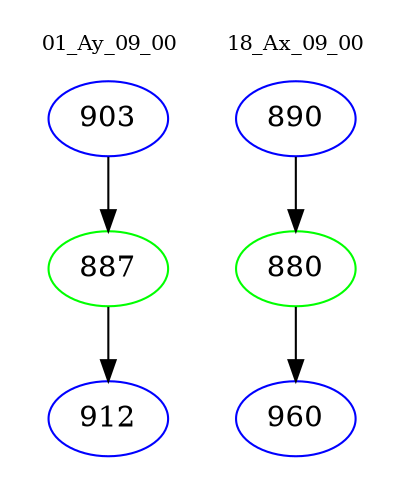 digraph{
subgraph cluster_0 {
color = white
label = "01_Ay_09_00";
fontsize=10;
T0_903 [label="903", color="blue"]
T0_903 -> T0_887 [color="black"]
T0_887 [label="887", color="green"]
T0_887 -> T0_912 [color="black"]
T0_912 [label="912", color="blue"]
}
subgraph cluster_1 {
color = white
label = "18_Ax_09_00";
fontsize=10;
T1_890 [label="890", color="blue"]
T1_890 -> T1_880 [color="black"]
T1_880 [label="880", color="green"]
T1_880 -> T1_960 [color="black"]
T1_960 [label="960", color="blue"]
}
}
